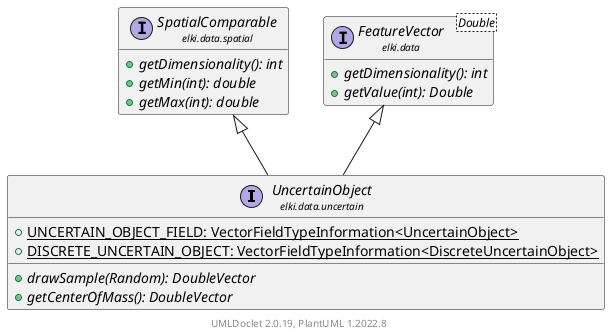 @startuml
    remove .*\.(Instance|Par|Parameterizer|Factory)$
    set namespaceSeparator none
    hide empty fields
    hide empty methods

    interface "<size:14>UncertainObject\n<size:10>elki.data.uncertain" as elki.data.uncertain.UncertainObject [[UncertainObject.html]] {
        {static} +UNCERTAIN_OBJECT_FIELD: VectorFieldTypeInformation<UncertainObject>
        {static} +DISCRETE_UNCERTAIN_OBJECT: VectorFieldTypeInformation<DiscreteUncertainObject>
        {abstract} +drawSample(Random): DoubleVector
        {abstract} +getCenterOfMass(): DoubleVector
    }

    interface "<size:14>SpatialComparable\n<size:10>elki.data.spatial" as elki.data.spatial.SpatialComparable [[../spatial/SpatialComparable.html]] {
        {abstract} +getDimensionality(): int
        {abstract} +getMin(int): double
        {abstract} +getMax(int): double
    }
    interface "<size:14>FeatureVector\n<size:10>elki.data" as elki.data.FeatureVector<Double> [[../FeatureVector.html]] {
        {abstract} +getDimensionality(): int
        {abstract} +getValue(int): Double
    }

    elki.data.spatial.SpatialComparable <|-- elki.data.uncertain.UncertainObject
    elki.data.FeatureVector <|-- elki.data.uncertain.UncertainObject

    center footer UMLDoclet 2.0.19, PlantUML 1.2022.8
@enduml
